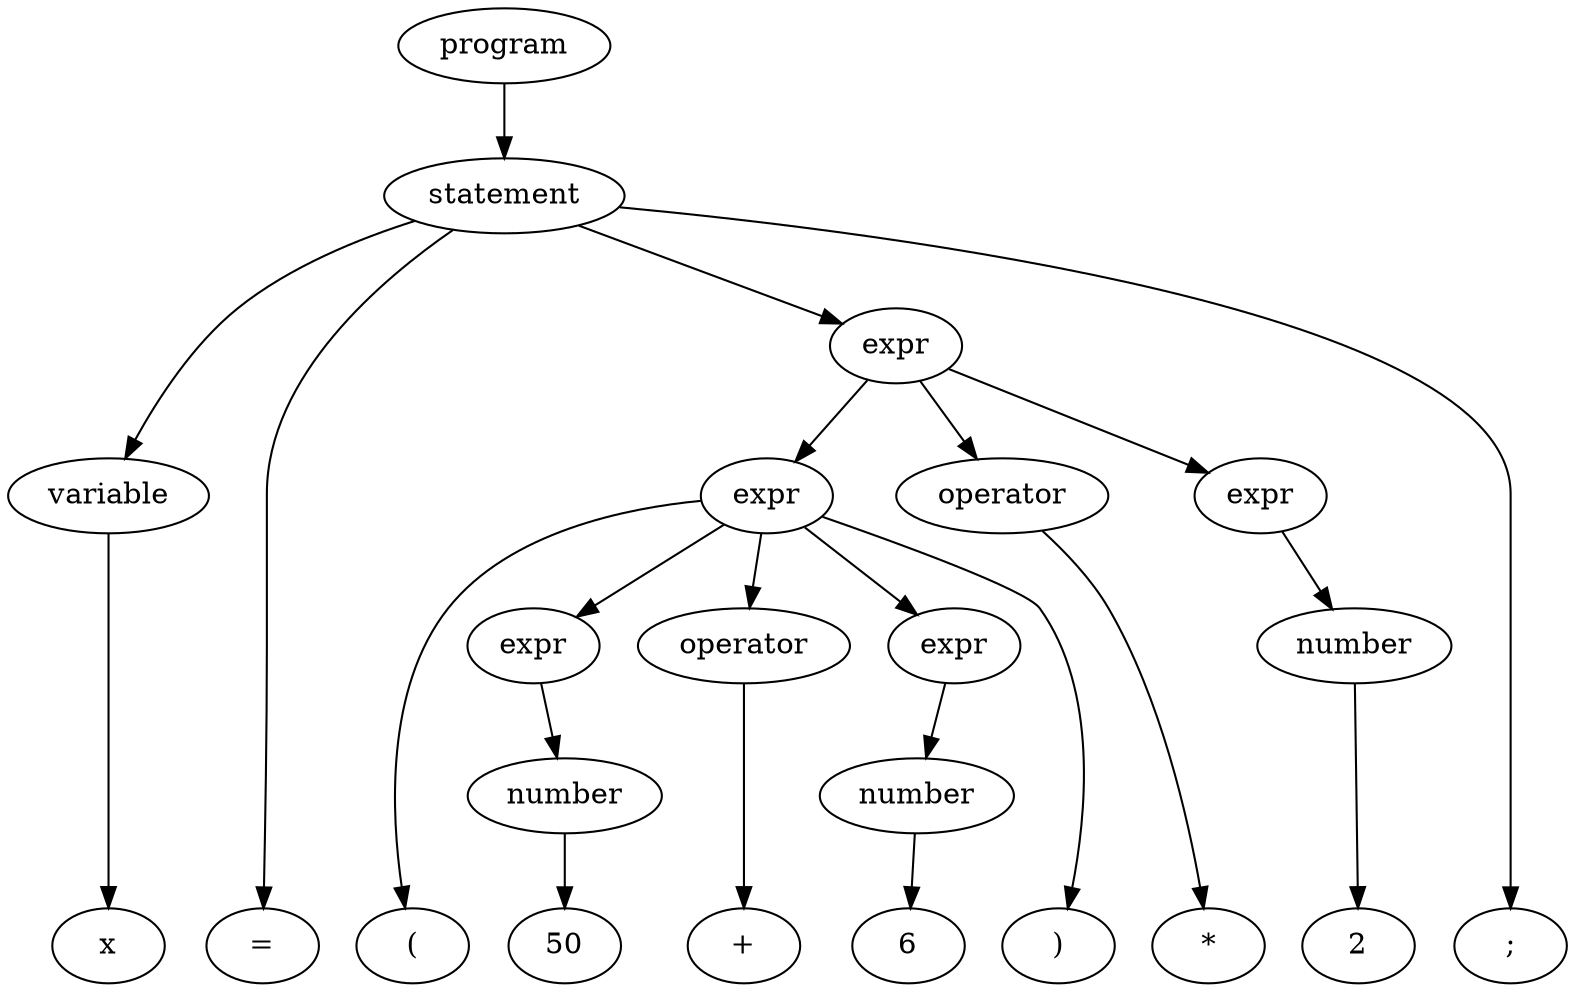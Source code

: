 digraph g {
	var1   [ label = "variable" ];
	eq1    [ label = "=" ];
	expr1  [ label = "expr" ];
	sc1    [ label = ";" ];
	
	expr2 [ label = "expr" ];
	op    [label = "operator" ];
	expr3 [ label = "expr" ];

	lp1   [ label = "(" ];
	expr4 [ label = "expr" ];
	op2   [ label = "operator" ];
	expr5 [ label = "expr" ];
	rp1   [ label = ")" ];

	num1  [ label = "number" ];
	num2  [ label = "number" ];
	num3  [ label = "number" ];
	
	

	"program" -> "statement";
	"statement" -> var1;
	"statement" -> eq1;
	"statement" -> expr1;
	"statement" -> sc1;

	var1 -> "x";
	expr1 -> expr2;
	expr1 -> op;
	expr1 -> expr3;

	op -> "*";

	expr3 -> num3;
	num3 -> "2";

	expr2 -> lp1;
	expr2 -> expr4;
	expr2 -> op2;
	expr2 -> expr5;
	expr2 -> rp1;

	expr4 -> num1;
	op2 -> "+"
	expr5 -> num2;

	num1 -> "50";
	num2 -> "6";

	subgraph {
		"50";
		"6";
		"+";
		"2";
		"*";
		"lp1";
		"rp1";
		eq1;
		"x";
		sc1;
		
		rank=same;
	}

	
	subgraph {
		expr2;
		op;
		expr3;
		
		rank=same;
	}

	subgraph {
		expr4;
		op2;
		expr5;
		
		rank=same;
	}
	
	
	
	
}
